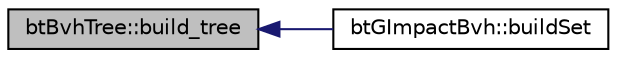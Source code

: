 digraph "btBvhTree::build_tree"
{
  edge [fontname="Helvetica",fontsize="10",labelfontname="Helvetica",labelfontsize="10"];
  node [fontname="Helvetica",fontsize="10",shape=record];
  rankdir="LR";
  Node1 [label="btBvhTree::build_tree",height=0.2,width=0.4,color="black", fillcolor="grey75", style="filled", fontcolor="black"];
  Node1 -> Node2 [dir="back",color="midnightblue",fontsize="10",style="solid",fontname="Helvetica"];
  Node2 [label="btGImpactBvh::buildSet",height=0.2,width=0.4,color="black", fillcolor="white", style="filled",URL="$classbt_g_impact_bvh.html#a09c889dd33db157383fb5bdb17d58d51",tooltip="this rebuild the entire set "];
}
